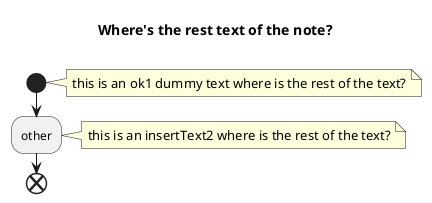 {
  "sha1": "s67kkkqrokvfi93gmokm44tjy8dh77y",
  "insertion": {
    "when": "2024-06-04T17:28:44.710Z",
    "user": "plantuml@gmail.com"
  }
}
@startuml 
title Where's the rest text of the note?\n
 
!definelong insertText1(foo)
ok1 foo text
!enddefinelong
 
!definelong insertText2
ok2 text
!enddefinelong
 
 
start
note right
this is an insertText1(dummy) where is the rest of the text?
end note
:other;
note right
this is an insertText2 where is the rest of the text?
end note
end  
@enduml
